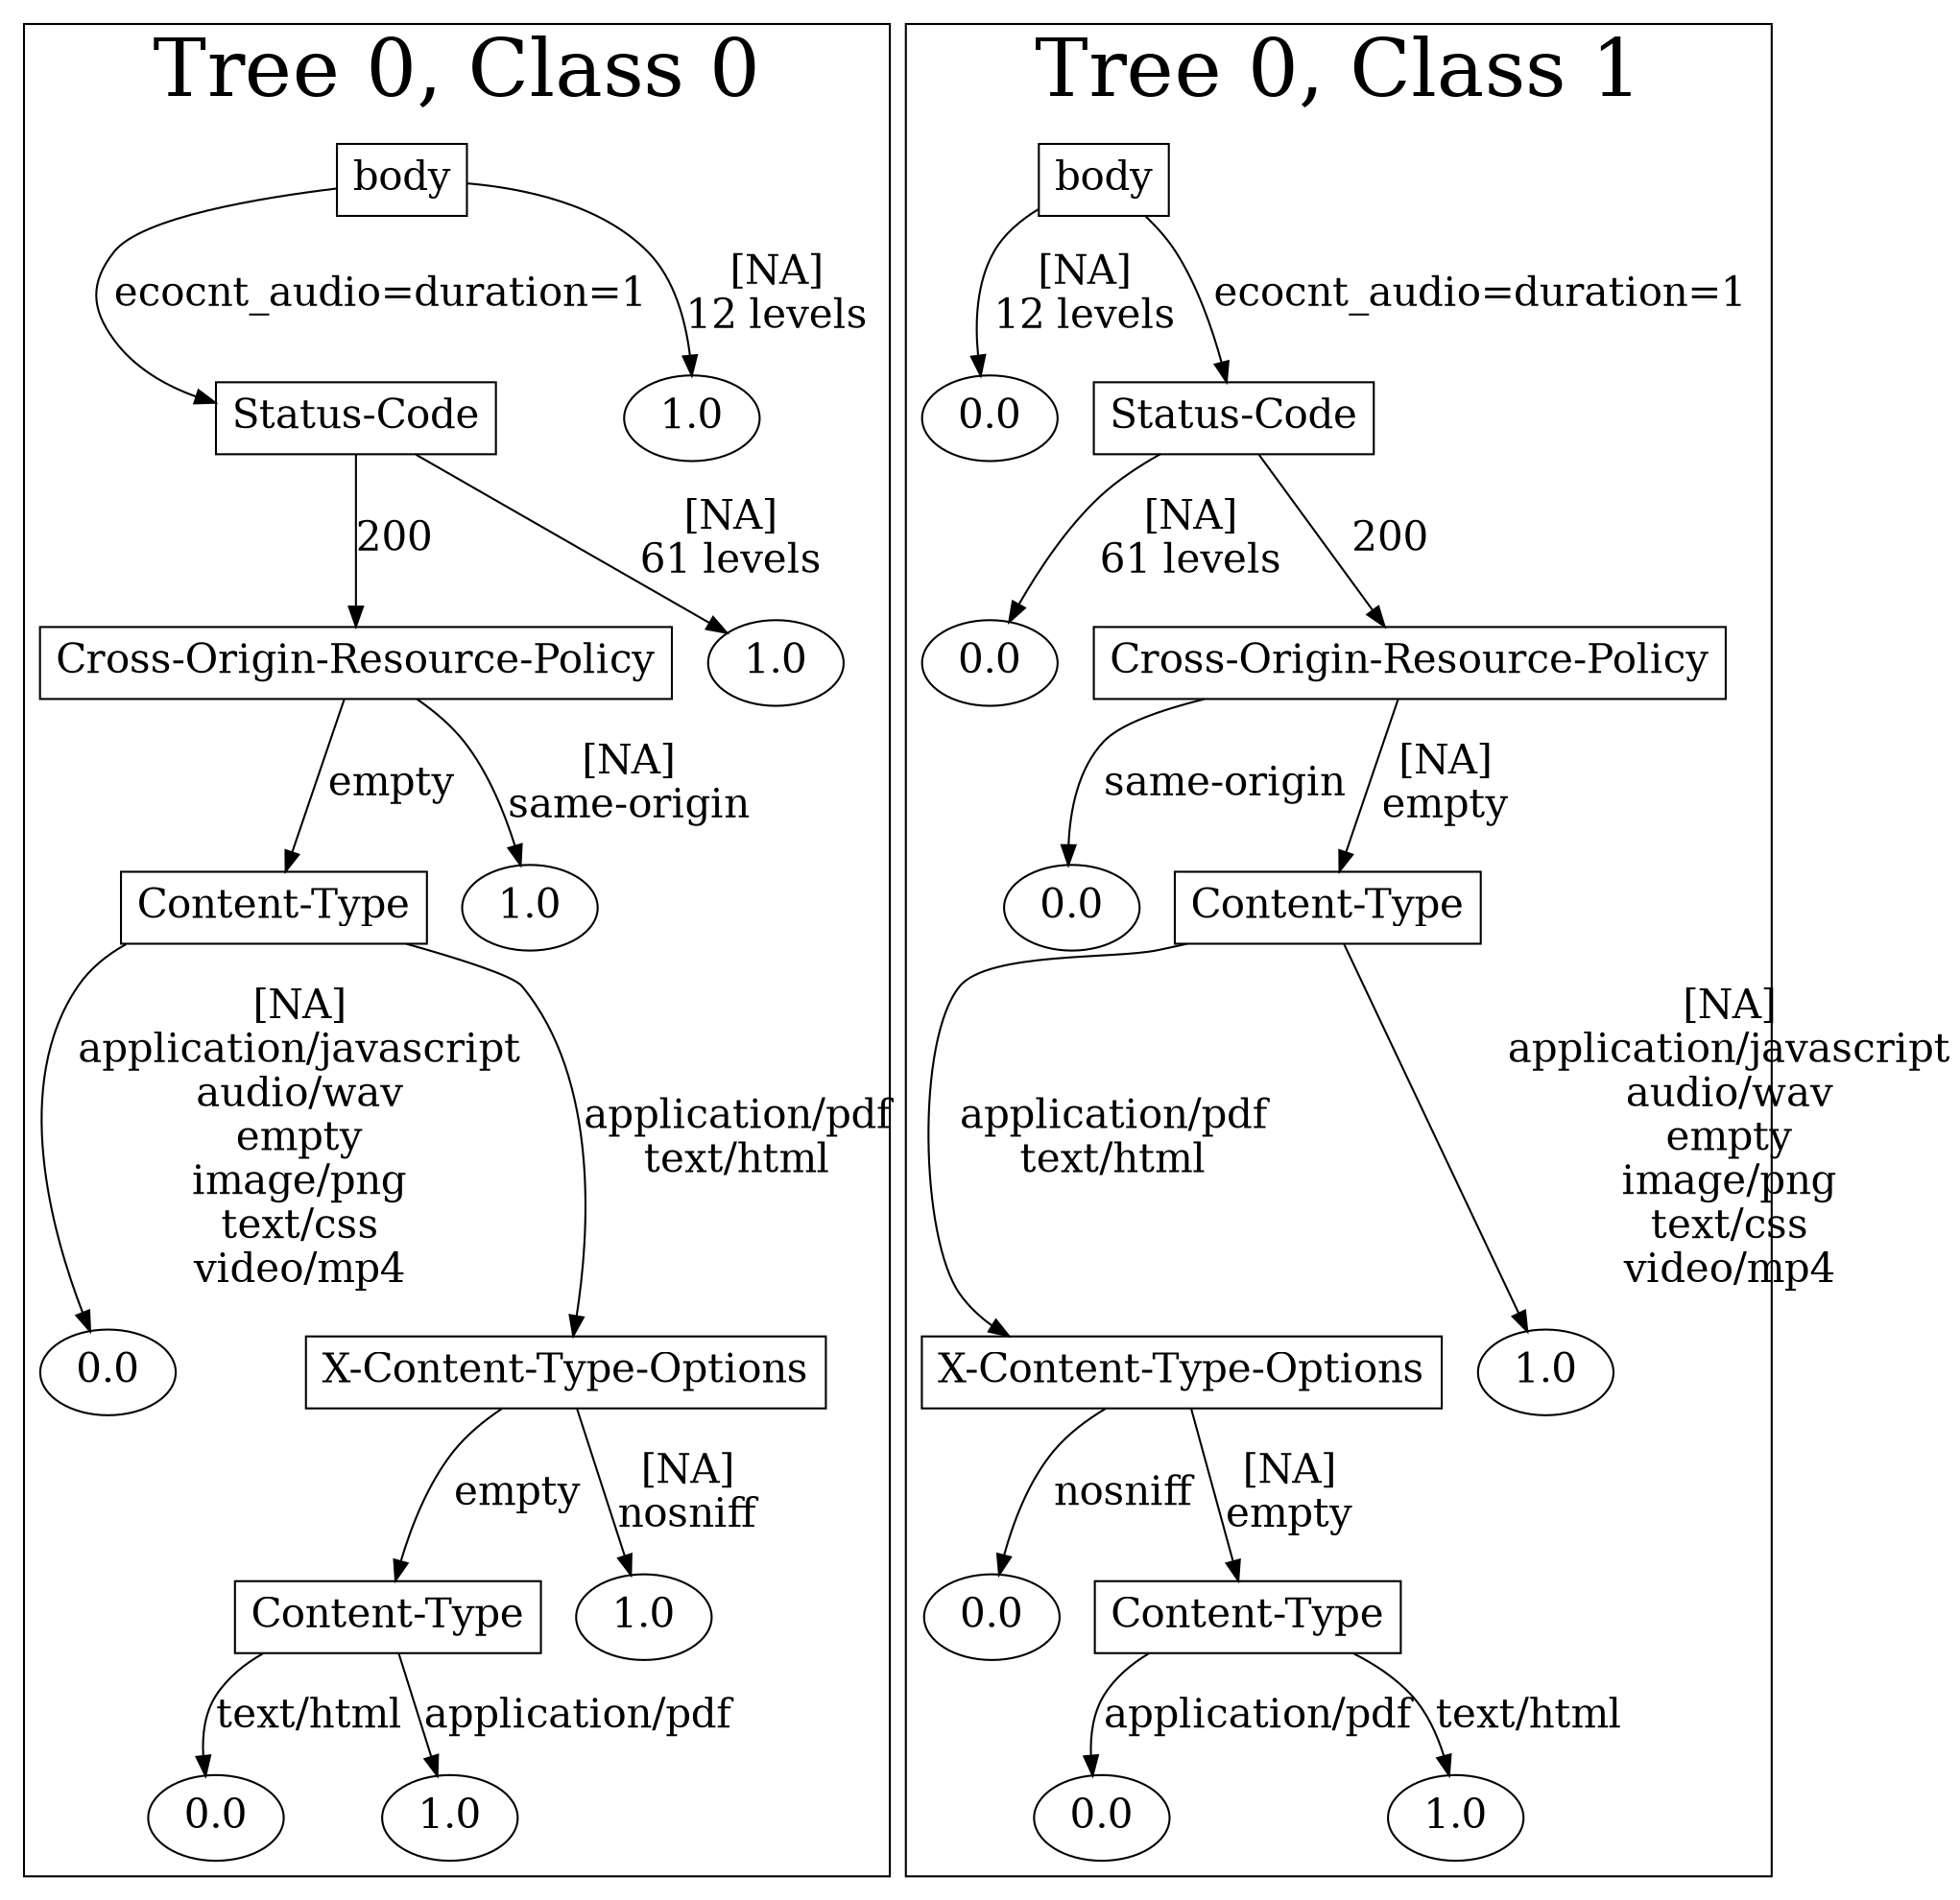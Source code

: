 /*
Generated by:
    http://https://github.com/h2oai/h2o-3/tree/master/h2o-genmodel/src/main/java/hex/genmodel/tools/PrintMojo.java
*/

/*
On a mac:

$ brew install graphviz
$ dot -Tpng file.gv -o file.png
$ open file.png
*/

digraph G {

subgraph cluster_0 {
/* Nodes */

/* Level 0 */
{
"SG_0_Node_0" [shape=box, fontsize=20, label="body"]
}

/* Level 1 */
{
"SG_0_Node_1" [shape=box, fontsize=20, label="Status-Code"]
"SG_0_Node_6" [fontsize=20, label="1.0"]
}

/* Level 2 */
{
"SG_0_Node_2" [shape=box, fontsize=20, label="Cross-Origin-Resource-Policy"]
"SG_0_Node_7" [fontsize=20, label="1.0"]
}

/* Level 3 */
{
"SG_0_Node_3" [shape=box, fontsize=20, label="Content-Type"]
"SG_0_Node_8" [fontsize=20, label="1.0"]
}

/* Level 4 */
{
"SG_0_Node_9" [fontsize=20, label="0.0"]
"SG_0_Node_4" [shape=box, fontsize=20, label="X-Content-Type-Options"]
}

/* Level 5 */
{
"SG_0_Node_5" [shape=box, fontsize=20, label="Content-Type"]
"SG_0_Node_10" [fontsize=20, label="1.0"]
}

/* Level 6 */
{
"SG_0_Node_11" [fontsize=20, label="0.0"]
"SG_0_Node_12" [fontsize=20, label="1.0"]
}

/* Edges */
"SG_0_Node_0" -> "SG_0_Node_1" [fontsize=20, label="ecocnt_audio=duration=1
"]
"SG_0_Node_0" -> "SG_0_Node_6" [fontsize=20, label="[NA]
12 levels
"]
"SG_0_Node_1" -> "SG_0_Node_2" [fontsize=20, label="200
"]
"SG_0_Node_1" -> "SG_0_Node_7" [fontsize=20, label="[NA]
61 levels
"]
"SG_0_Node_2" -> "SG_0_Node_3" [fontsize=20, label="empty
"]
"SG_0_Node_2" -> "SG_0_Node_8" [fontsize=20, label="[NA]
same-origin
"]
"SG_0_Node_3" -> "SG_0_Node_9" [fontsize=20, label="[NA]
application/javascript
audio/wav
empty
image/png
text/css
video/mp4
"]
"SG_0_Node_3" -> "SG_0_Node_4" [fontsize=20, label="application/pdf
text/html
"]
"SG_0_Node_4" -> "SG_0_Node_5" [fontsize=20, label="empty
"]
"SG_0_Node_4" -> "SG_0_Node_10" [fontsize=20, label="[NA]
nosniff
"]
"SG_0_Node_5" -> "SG_0_Node_11" [fontsize=20, label="text/html
"]
"SG_0_Node_5" -> "SG_0_Node_12" [fontsize=20, label="application/pdf
"]

fontsize=40
label="Tree 0, Class 0"
}

subgraph cluster_1 {
/* Nodes */

/* Level 0 */
{
"SG_1_Node_0" [shape=box, fontsize=20, label="body"]
}

/* Level 1 */
{
"SG_1_Node_6" [fontsize=20, label="0.0"]
"SG_1_Node_1" [shape=box, fontsize=20, label="Status-Code"]
}

/* Level 2 */
{
"SG_1_Node_7" [fontsize=20, label="0.0"]
"SG_1_Node_2" [shape=box, fontsize=20, label="Cross-Origin-Resource-Policy"]
}

/* Level 3 */
{
"SG_1_Node_8" [fontsize=20, label="0.0"]
"SG_1_Node_3" [shape=box, fontsize=20, label="Content-Type"]
}

/* Level 4 */
{
"SG_1_Node_4" [shape=box, fontsize=20, label="X-Content-Type-Options"]
"SG_1_Node_9" [fontsize=20, label="1.0"]
}

/* Level 5 */
{
"SG_1_Node_10" [fontsize=20, label="0.0"]
"SG_1_Node_5" [shape=box, fontsize=20, label="Content-Type"]
}

/* Level 6 */
{
"SG_1_Node_11" [fontsize=20, label="0.0"]
"SG_1_Node_12" [fontsize=20, label="1.0"]
}

/* Edges */
"SG_1_Node_0" -> "SG_1_Node_6" [fontsize=20, label="[NA]
12 levels
"]
"SG_1_Node_0" -> "SG_1_Node_1" [fontsize=20, label="ecocnt_audio=duration=1
"]
"SG_1_Node_1" -> "SG_1_Node_7" [fontsize=20, label="[NA]
61 levels
"]
"SG_1_Node_1" -> "SG_1_Node_2" [fontsize=20, label="200
"]
"SG_1_Node_2" -> "SG_1_Node_8" [fontsize=20, label="same-origin
"]
"SG_1_Node_2" -> "SG_1_Node_3" [fontsize=20, label="[NA]
empty
"]
"SG_1_Node_3" -> "SG_1_Node_4" [fontsize=20, label="application/pdf
text/html
"]
"SG_1_Node_3" -> "SG_1_Node_9" [fontsize=20, label="[NA]
application/javascript
audio/wav
empty
image/png
text/css
video/mp4
"]
"SG_1_Node_4" -> "SG_1_Node_10" [fontsize=20, label="nosniff
"]
"SG_1_Node_4" -> "SG_1_Node_5" [fontsize=20, label="[NA]
empty
"]
"SG_1_Node_5" -> "SG_1_Node_11" [fontsize=20, label="application/pdf
"]
"SG_1_Node_5" -> "SG_1_Node_12" [fontsize=20, label="text/html
"]

fontsize=40
label="Tree 0, Class 1"
}

}

